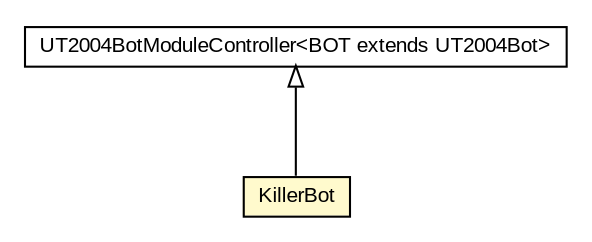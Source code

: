 #!/usr/local/bin/dot
#
# Class diagram 
# Generated by UMLGraph version 5.1 (http://www.umlgraph.org/)
#

digraph G {
	edge [fontname="arial",fontsize=10,labelfontname="arial",labelfontsize=10];
	node [fontname="arial",fontsize=10,shape=plaintext];
	nodesep=0.25;
	ranksep=0.5;
	// com.mycompany.mavenproject1.KillerBot
	c20 [label=<<table title="com.mycompany.mavenproject1.KillerBot" border="0" cellborder="1" cellspacing="0" cellpadding="2" port="p" bgcolor="lemonChiffon" href="./KillerBot.html">
		<tr><td><table border="0" cellspacing="0" cellpadding="1">
<tr><td align="center" balign="center"> KillerBot </td></tr>
		</table></td></tr>
		</table>>, fontname="arial", fontcolor="black", fontsize=10.0];
	//com.mycompany.mavenproject1.KillerBot extends cz.cuni.amis.pogamut.ut2004.bot.impl.UT2004BotModuleController<cz.cuni.amis.pogamut.ut2004.bot.impl.UT2004Bot>
	c26:p -> c20:p [dir=back,arrowtail=empty];
	// cz.cuni.amis.pogamut.ut2004.bot.impl.UT2004BotModuleController<BOT extends cz.cuni.amis.pogamut.ut2004.bot.impl.UT2004Bot>
	c26 [label=<<table title="cz.cuni.amis.pogamut.ut2004.bot.impl.UT2004BotModuleController" border="0" cellborder="1" cellspacing="0" cellpadding="2" port="p" href="http://java.sun.com/j2se/1.4.2/docs/api/cz/cuni/amis/pogamut/ut2004/bot/impl/UT2004BotModuleController.html">
		<tr><td><table border="0" cellspacing="0" cellpadding="1">
<tr><td align="center" balign="center"> UT2004BotModuleController&lt;BOT extends UT2004Bot&gt; </td></tr>
		</table></td></tr>
		</table>>, fontname="arial", fontcolor="black", fontsize=10.0];
}


